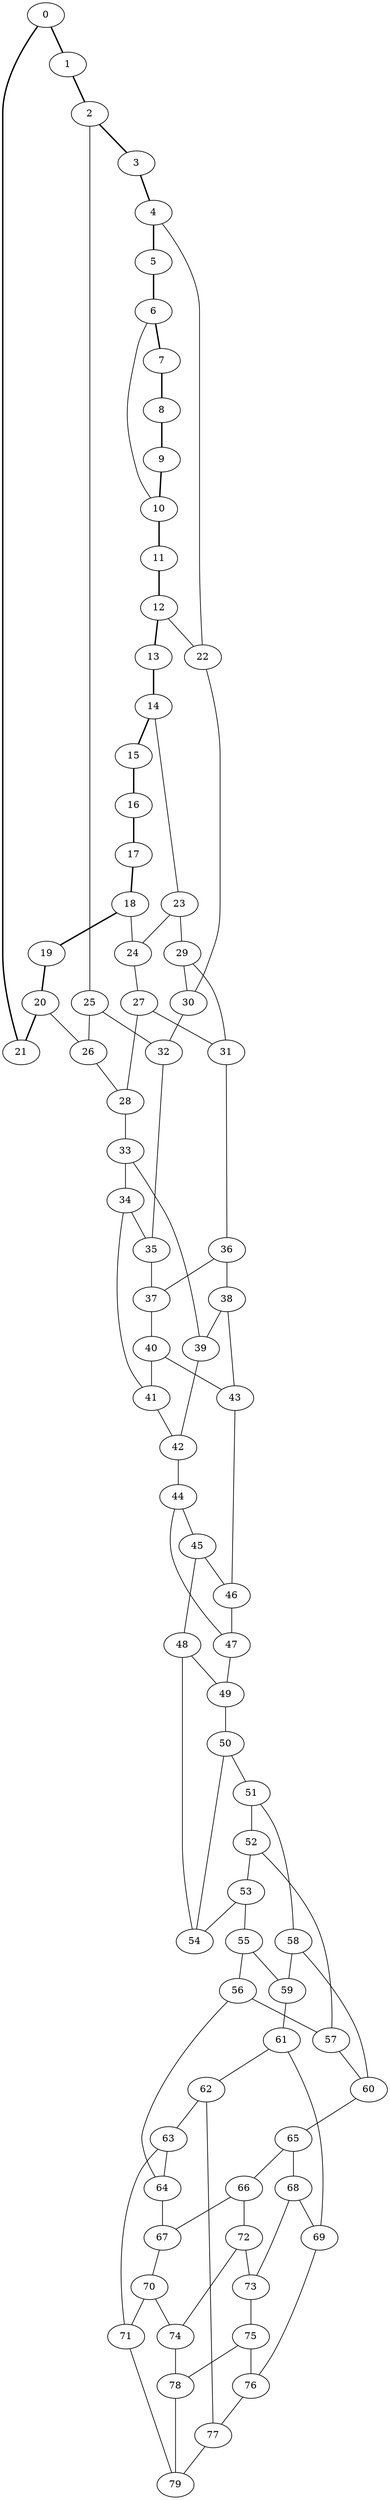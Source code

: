 graph G {
0 [ pos = " 8.94,0.00!" ];
0 -- 1[style=bold];
0 -- 21[style=bold];
1 [ pos = " 8.58,2.52!" ];
1 -- 2[style=bold];
2 [ pos = " 7.52,4.84!" ];
2 -- 3[style=bold];
2 -- 25;
3 [ pos = " 5.86,6.76!" ];
3 -- 4[style=bold];
4 [ pos = " 3.72,8.14!" ];
4 -- 5[style=bold];
4 -- 22;
5 [ pos = " 1.27,8.85!" ];
5 -- 6[style=bold];
6 [ pos = " -1.27,8.85!" ];
6 -- 7[style=bold];
6 -- 10;
7 [ pos = " -3.72,8.14!" ];
7 -- 8[style=bold];
8 [ pos = " -5.86,6.76!" ];
8 -- 9[style=bold];
9 [ pos = " -7.52,4.84!" ];
9 -- 10[style=bold];
10 [ pos = " -8.58,2.52!" ];
10 -- 11[style=bold];
11 [ pos = " -8.94,0.00!" ];
11 -- 12[style=bold];
12 [ pos = " -8.58,-2.52!" ];
12 -- 13[style=bold];
12 -- 22;
13 [ pos = " -7.52,-4.84!" ];
13 -- 14[style=bold];
14 [ pos = " -5.86,-6.76!" ];
14 -- 15[style=bold];
14 -- 23;
15 [ pos = " -3.72,-8.14!" ];
15 -- 16[style=bold];
16 [ pos = " -1.27,-8.85!" ];
16 -- 17[style=bold];
17 [ pos = " 1.27,-8.85!" ];
17 -- 18[style=bold];
18 [ pos = " 3.72,-8.14!" ];
18 -- 19[style=bold];
18 -- 24;
19 [ pos = " 5.86,-6.76!" ];
19 -- 20[style=bold];
20 [ pos = " 7.52,-4.84!" ];
20 -- 21[style=bold];
20 -- 26;
21 [ pos = " 8.58,-2.52!" ];
22 -- 30;
23 -- 24;
23 -- 29;
24 -- 27;
25 -- 26;
25 -- 32;
26 -- 28;
27 -- 28;
27 -- 31;
28 -- 33;
29 -- 30;
29 -- 31;
30 -- 32;
31 -- 36;
32 -- 35;
33 -- 34;
33 -- 39;
34 -- 35;
34 -- 41;
35 -- 37;
36 -- 37;
36 -- 38;
37 -- 40;
38 -- 39;
38 -- 43;
39 -- 42;
40 -- 41;
40 -- 43;
41 -- 42;
42 -- 44;
43 -- 46;
44 -- 45;
44 -- 47;
45 -- 46;
45 -- 48;
46 -- 47;
47 -- 49;
48 -- 49;
48 -- 54;
49 -- 50;
50 -- 51;
50 -- 54;
51 -- 52;
51 -- 58;
52 -- 53;
52 -- 57;
53 -- 54;
53 -- 55;
55 -- 56;
55 -- 59;
56 -- 57;
56 -- 64;
57 -- 60;
58 -- 59;
58 -- 60;
59 -- 61;
60 -- 65;
61 -- 62;
61 -- 69;
62 -- 63;
62 -- 77;
63 -- 64;
63 -- 71;
64 -- 67;
65 -- 66;
65 -- 68;
66 -- 67;
66 -- 72;
67 -- 70;
68 -- 69;
68 -- 73;
69 -- 76;
70 -- 71;
70 -- 74;
71 -- 79;
72 -- 73;
72 -- 74;
73 -- 75;
74 -- 78;
75 -- 76;
75 -- 78;
76 -- 77;
77 -- 79;
78 -- 79;
}
